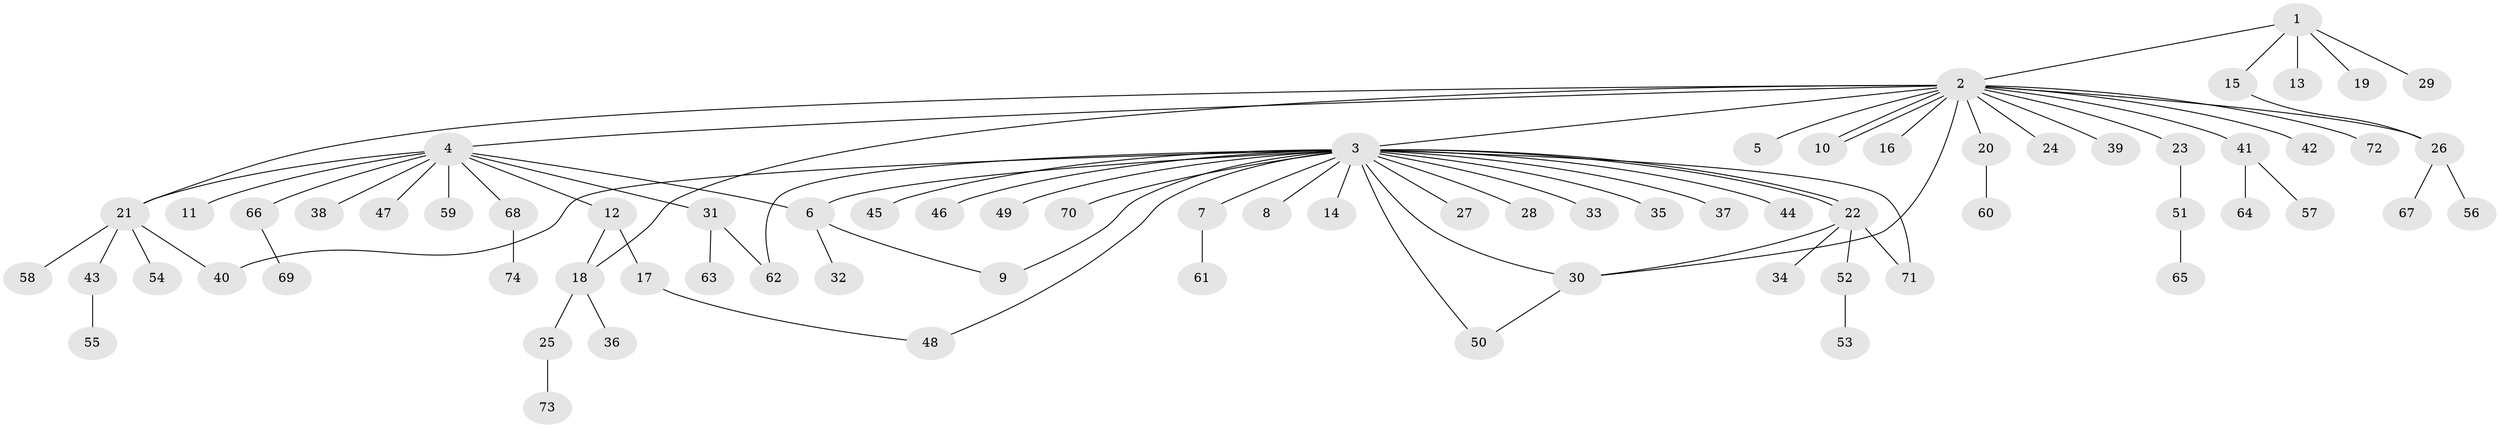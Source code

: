 // coarse degree distribution, {4: 0.03389830508474576, 19: 0.01694915254237288, 24: 0.01694915254237288, 12: 0.01694915254237288, 1: 0.6949152542372882, 3: 0.06779661016949153, 2: 0.13559322033898305, 6: 0.01694915254237288}
// Generated by graph-tools (version 1.1) at 2025/41/03/06/25 10:41:50]
// undirected, 74 vertices, 87 edges
graph export_dot {
graph [start="1"]
  node [color=gray90,style=filled];
  1;
  2;
  3;
  4;
  5;
  6;
  7;
  8;
  9;
  10;
  11;
  12;
  13;
  14;
  15;
  16;
  17;
  18;
  19;
  20;
  21;
  22;
  23;
  24;
  25;
  26;
  27;
  28;
  29;
  30;
  31;
  32;
  33;
  34;
  35;
  36;
  37;
  38;
  39;
  40;
  41;
  42;
  43;
  44;
  45;
  46;
  47;
  48;
  49;
  50;
  51;
  52;
  53;
  54;
  55;
  56;
  57;
  58;
  59;
  60;
  61;
  62;
  63;
  64;
  65;
  66;
  67;
  68;
  69;
  70;
  71;
  72;
  73;
  74;
  1 -- 2;
  1 -- 13;
  1 -- 15;
  1 -- 19;
  1 -- 29;
  2 -- 3;
  2 -- 4;
  2 -- 5;
  2 -- 10;
  2 -- 10;
  2 -- 16;
  2 -- 18;
  2 -- 20;
  2 -- 21;
  2 -- 23;
  2 -- 24;
  2 -- 26;
  2 -- 30;
  2 -- 39;
  2 -- 41;
  2 -- 42;
  2 -- 72;
  3 -- 6;
  3 -- 7;
  3 -- 8;
  3 -- 9;
  3 -- 14;
  3 -- 22;
  3 -- 22;
  3 -- 27;
  3 -- 28;
  3 -- 30;
  3 -- 33;
  3 -- 35;
  3 -- 37;
  3 -- 40;
  3 -- 44;
  3 -- 45;
  3 -- 46;
  3 -- 48;
  3 -- 49;
  3 -- 50;
  3 -- 62;
  3 -- 70;
  3 -- 71;
  4 -- 6;
  4 -- 11;
  4 -- 12;
  4 -- 21;
  4 -- 31;
  4 -- 38;
  4 -- 47;
  4 -- 59;
  4 -- 66;
  4 -- 68;
  6 -- 9;
  6 -- 32;
  7 -- 61;
  12 -- 17;
  12 -- 18;
  15 -- 26;
  17 -- 48;
  18 -- 25;
  18 -- 36;
  20 -- 60;
  21 -- 40;
  21 -- 43;
  21 -- 54;
  21 -- 58;
  22 -- 30;
  22 -- 34;
  22 -- 52;
  22 -- 71;
  23 -- 51;
  25 -- 73;
  26 -- 56;
  26 -- 67;
  30 -- 50;
  31 -- 62;
  31 -- 63;
  41 -- 57;
  41 -- 64;
  43 -- 55;
  51 -- 65;
  52 -- 53;
  66 -- 69;
  68 -- 74;
}
